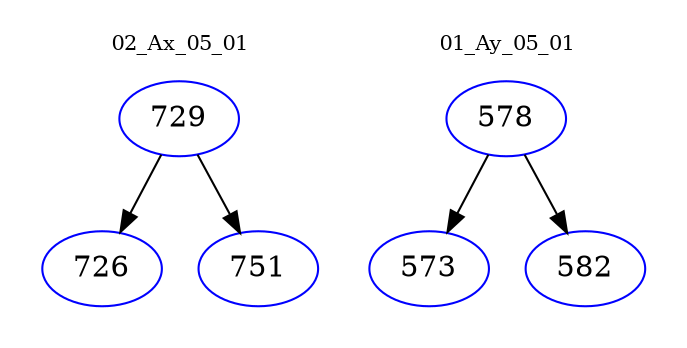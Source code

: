 digraph{
subgraph cluster_0 {
color = white
label = "02_Ax_05_01";
fontsize=10;
T0_729 [label="729", color="blue"]
T0_729 -> T0_726 [color="black"]
T0_726 [label="726", color="blue"]
T0_729 -> T0_751 [color="black"]
T0_751 [label="751", color="blue"]
}
subgraph cluster_1 {
color = white
label = "01_Ay_05_01";
fontsize=10;
T1_578 [label="578", color="blue"]
T1_578 -> T1_573 [color="black"]
T1_573 [label="573", color="blue"]
T1_578 -> T1_582 [color="black"]
T1_582 [label="582", color="blue"]
}
}
